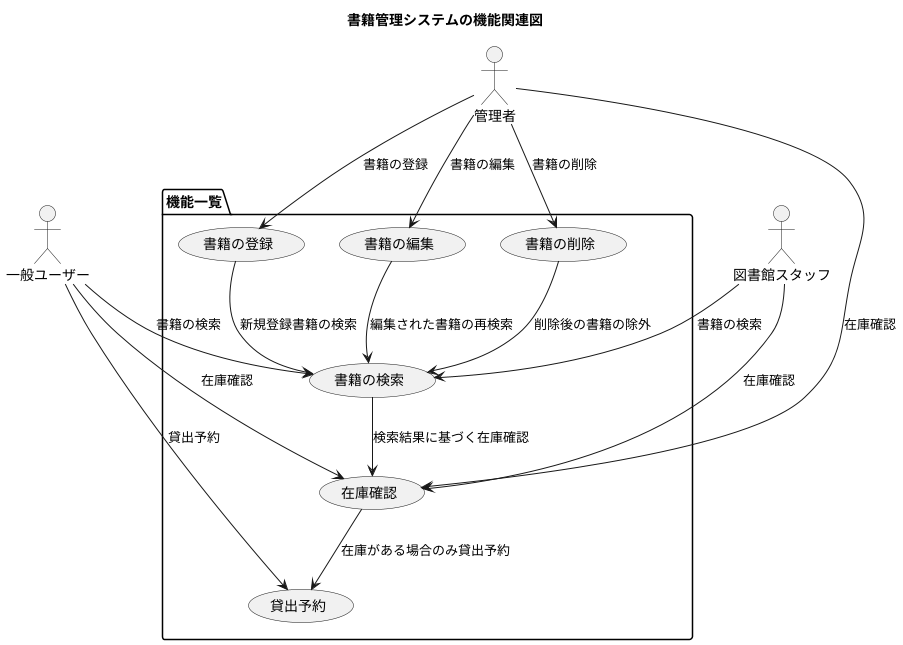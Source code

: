 @startuml
title 書籍管理システムの機能関連図

package "機能一覧" {
    usecase "書籍の検索" as UC1
    usecase "在庫確認" as UC2
    usecase "貸出予約" as UC3
    usecase "書籍の登録" as UC4
    usecase "書籍の編集" as UC5
    usecase "書籍の削除" as UC6
}

UC1 --> UC2 : 検索結果に基づく在庫確認
UC2 --> UC3 : 在庫がある場合のみ貸出予約
UC4 --> UC1 : 新規登録書籍の検索
UC5 --> UC1 : 編集された書籍の再検索
UC6 --> UC1 : 削除後の書籍の除外

actor 一般ユーザー
actor 管理者
actor 図書館スタッフ

一般ユーザー --> UC1 : 書籍の検索
一般ユーザー --> UC2 : 在庫確認
一般ユーザー --> UC3 : 貸出予約

管理者 --> UC4 : 書籍の登録
管理者 --> UC5 : 書籍の編集
管理者 --> UC6 : 書籍の削除
管理者 --> UC2 : 在庫確認

図書館スタッフ --> UC1 : 書籍の検索
図書館スタッフ --> UC2 : 在庫確認

@enduml
